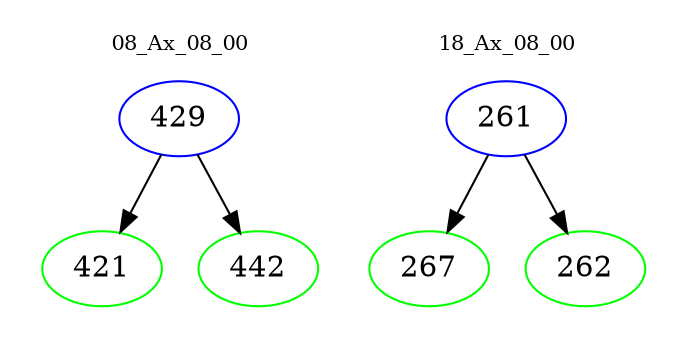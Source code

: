 digraph{
subgraph cluster_0 {
color = white
label = "08_Ax_08_00";
fontsize=10;
T0_429 [label="429", color="blue"]
T0_429 -> T0_421 [color="black"]
T0_421 [label="421", color="green"]
T0_429 -> T0_442 [color="black"]
T0_442 [label="442", color="green"]
}
subgraph cluster_1 {
color = white
label = "18_Ax_08_00";
fontsize=10;
T1_261 [label="261", color="blue"]
T1_261 -> T1_267 [color="black"]
T1_267 [label="267", color="green"]
T1_261 -> T1_262 [color="black"]
T1_262 [label="262", color="green"]
}
}
